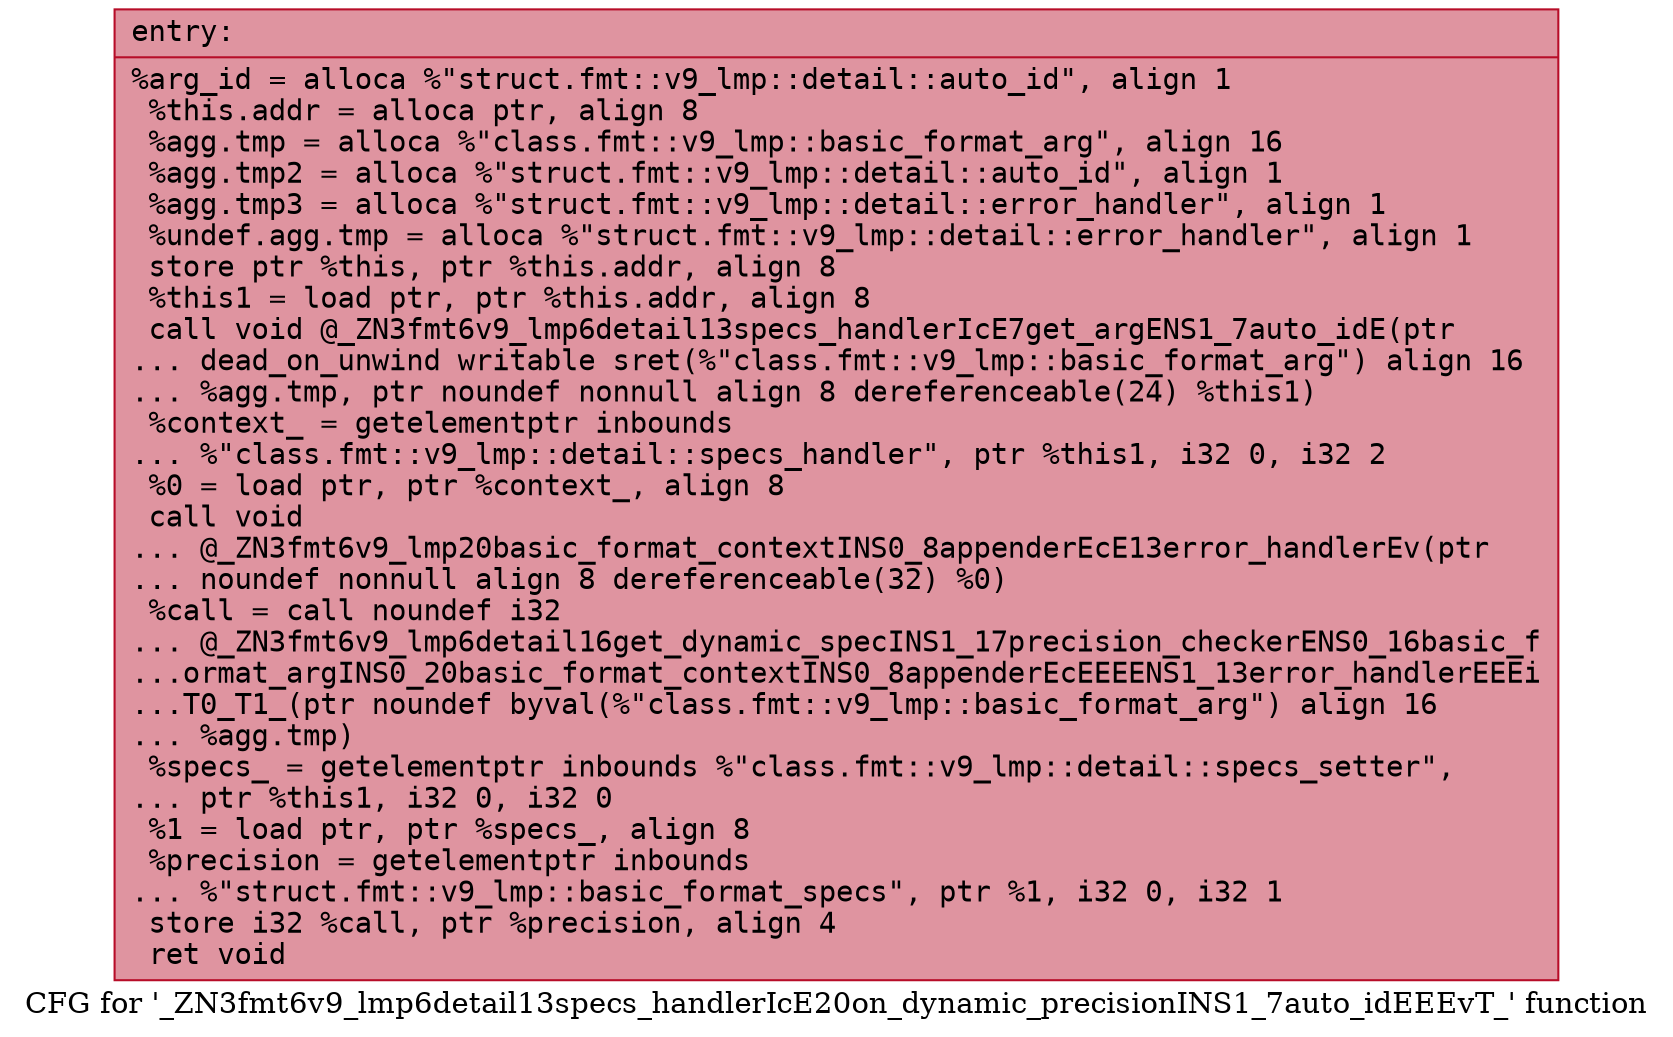 digraph "CFG for '_ZN3fmt6v9_lmp6detail13specs_handlerIcE20on_dynamic_precisionINS1_7auto_idEEEvT_' function" {
	label="CFG for '_ZN3fmt6v9_lmp6detail13specs_handlerIcE20on_dynamic_precisionINS1_7auto_idEEEvT_' function";

	Node0x55fec3542930 [shape=record,color="#b70d28ff", style=filled, fillcolor="#b70d2870" fontname="Courier",label="{entry:\l|  %arg_id = alloca %\"struct.fmt::v9_lmp::detail::auto_id\", align 1\l  %this.addr = alloca ptr, align 8\l  %agg.tmp = alloca %\"class.fmt::v9_lmp::basic_format_arg\", align 16\l  %agg.tmp2 = alloca %\"struct.fmt::v9_lmp::detail::auto_id\", align 1\l  %agg.tmp3 = alloca %\"struct.fmt::v9_lmp::detail::error_handler\", align 1\l  %undef.agg.tmp = alloca %\"struct.fmt::v9_lmp::detail::error_handler\", align 1\l  store ptr %this, ptr %this.addr, align 8\l  %this1 = load ptr, ptr %this.addr, align 8\l  call void @_ZN3fmt6v9_lmp6detail13specs_handlerIcE7get_argENS1_7auto_idE(ptr\l... dead_on_unwind writable sret(%\"class.fmt::v9_lmp::basic_format_arg\") align 16\l... %agg.tmp, ptr noundef nonnull align 8 dereferenceable(24) %this1)\l  %context_ = getelementptr inbounds\l... %\"class.fmt::v9_lmp::detail::specs_handler\", ptr %this1, i32 0, i32 2\l  %0 = load ptr, ptr %context_, align 8\l  call void\l... @_ZN3fmt6v9_lmp20basic_format_contextINS0_8appenderEcE13error_handlerEv(ptr\l... noundef nonnull align 8 dereferenceable(32) %0)\l  %call = call noundef i32\l... @_ZN3fmt6v9_lmp6detail16get_dynamic_specINS1_17precision_checkerENS0_16basic_f\l...ormat_argINS0_20basic_format_contextINS0_8appenderEcEEEENS1_13error_handlerEEEi\l...T0_T1_(ptr noundef byval(%\"class.fmt::v9_lmp::basic_format_arg\") align 16\l... %agg.tmp)\l  %specs_ = getelementptr inbounds %\"class.fmt::v9_lmp::detail::specs_setter\",\l... ptr %this1, i32 0, i32 0\l  %1 = load ptr, ptr %specs_, align 8\l  %precision = getelementptr inbounds\l... %\"struct.fmt::v9_lmp::basic_format_specs\", ptr %1, i32 0, i32 1\l  store i32 %call, ptr %precision, align 4\l  ret void\l}"];
}
